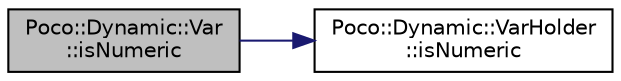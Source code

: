 digraph "Poco::Dynamic::Var::isNumeric"
{
 // LATEX_PDF_SIZE
  edge [fontname="Helvetica",fontsize="10",labelfontname="Helvetica",labelfontsize="10"];
  node [fontname="Helvetica",fontsize="10",shape=record];
  rankdir="LR";
  Node1 [label="Poco::Dynamic::Var\l::isNumeric",height=0.2,width=0.4,color="black", fillcolor="grey75", style="filled", fontcolor="black",tooltip="Returns true if stored value is signed."];
  Node1 -> Node2 [color="midnightblue",fontsize="10",style="solid",fontname="Helvetica"];
  Node2 [label="Poco::Dynamic::VarHolder\l::isNumeric",height=0.2,width=0.4,color="black", fillcolor="white", style="filled",URL="$classPoco_1_1Dynamic_1_1VarHolder.html#a8214d776ff8252737be8847e57af81b3",tooltip=" "];
}
